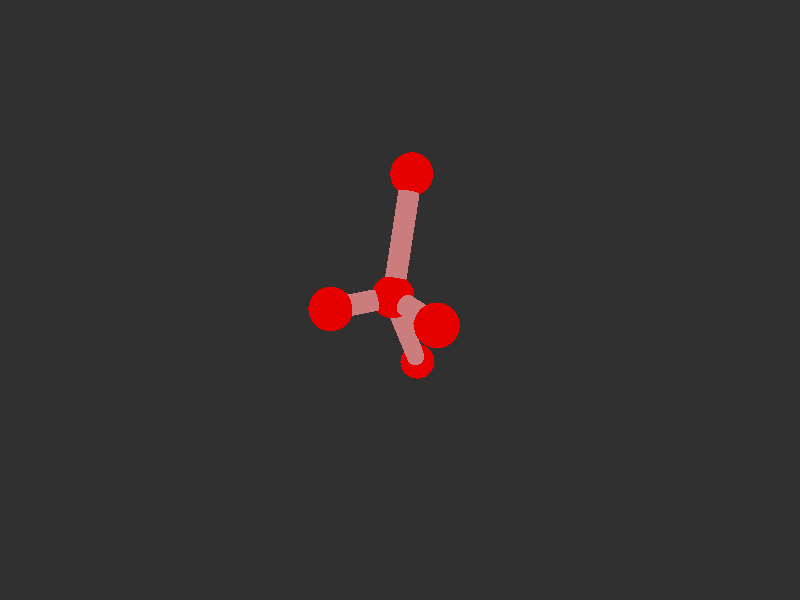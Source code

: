 #version 3.7; 
    global_settings { assumed_gamma 1.0 }
    

    camera {
    location  <20, 20, 20>
    right     x*image_width/image_height
    look_at   <0, 0, 0>
    angle 58
    }

    background { color rgb<1,1,1>*0.03 }


    light_source { <-20, 30, -25> color red 0.6 green 0.6 blue 0.6 }
    light_source { < 20, 30, -25> color red 0.6 green 0.6 blue 0.6 }
    
    #declare m = 1;
    union {

    union {
    sphere { m*<0.809899082025593,0.765625735913616,0.34473418748338297>, 1 }        
    sphere {  m*<1.0530219087875645,0.8328970757468115,3.3341069744669154>, 1 }
    sphere {  m*<3.5462690978500997,0.8328970757468113,-0.8831752340236991>, 1 }
    sphere {  m*<-2.221534363785932,5.356446021240893,-1.4476365653674501>, 1}
    sphere { m*<-3.882737193409723,-7.61741824151693,-2.4291859803626794>, 1 }    

        pigment { color rgb<0.8,0,0>  }
    finish { ambient 0.1 diffuse 0.7 phong 1 }
    }    
    union {
    cylinder { m*<1.0530219087875645,0.8328970757468115,3.3341069744669154>, <0.809899082025593,0.765625735913616,0.34473418748338297>, 0.5 }
    cylinder { m*<3.5462690978500997,0.8328970757468113,-0.8831752340236991>, <0.809899082025593,0.765625735913616,0.34473418748338297>, 0.5}
    cylinder { m*<-2.221534363785932,5.356446021240893,-1.4476365653674501>, <0.809899082025593,0.765625735913616,0.34473418748338297>, 0.5 }
    cylinder {  m*<-3.882737193409723,-7.61741824151693,-2.4291859803626794>, <0.809899082025593,0.765625735913616,0.34473418748338297>, 0.5}

    pigment { color rgb<0.6,.2,.2>  }
    finish { ambient 0.1 diffuse 0.7 phong 1 }    
    }
    
    // rotate <0, 0, 0>
    }
    #version 3.7; 
    global_settings { assumed_gamma 1.0 }
    

    camera {
    location  <20, 20, 20>
    right     x*image_width/image_height
    look_at   <0, 0, 0>
    angle 58
    }

    background { color rgb<1,1,1>*0.03 }


    light_source { <-20, 30, -25> color red 0.6 green 0.6 blue 0.6 }
    light_source { < 20, 30, -25> color red 0.6 green 0.6 blue 0.6 }
    
    #declare m = 1;
    union {

    union {
    sphere { m*<0.809899082025593,0.765625735913616,0.34473418748338297>, 1 }        
    sphere {  m*<1.0530219087875645,0.8328970757468115,3.3341069744669154>, 1 }
    sphere {  m*<3.5462690978500997,0.8328970757468113,-0.8831752340236991>, 1 }
    sphere {  m*<-2.221534363785932,5.356446021240893,-1.4476365653674501>, 1}
    sphere { m*<-3.882737193409723,-7.61741824151693,-2.4291859803626794>, 1 }    

        pigment { color rgb<0.8,0,0>  }
    finish { ambient 0.1 diffuse 0.7 phong 1 }
    }    
    union {
    cylinder { m*<1.0530219087875645,0.8328970757468115,3.3341069744669154>, <0.809899082025593,0.765625735913616,0.34473418748338297>, 0.5 }
    cylinder { m*<3.5462690978500997,0.8328970757468113,-0.8831752340236991>, <0.809899082025593,0.765625735913616,0.34473418748338297>, 0.5}
    cylinder { m*<-2.221534363785932,5.356446021240893,-1.4476365653674501>, <0.809899082025593,0.765625735913616,0.34473418748338297>, 0.5 }
    cylinder {  m*<-3.882737193409723,-7.61741824151693,-2.4291859803626794>, <0.809899082025593,0.765625735913616,0.34473418748338297>, 0.5}

    pigment { color rgb<0.6,.2,.2>  }
    finish { ambient 0.1 diffuse 0.7 phong 1 }    
    }
    
    // rotate <0, 0, 0>
    }
    